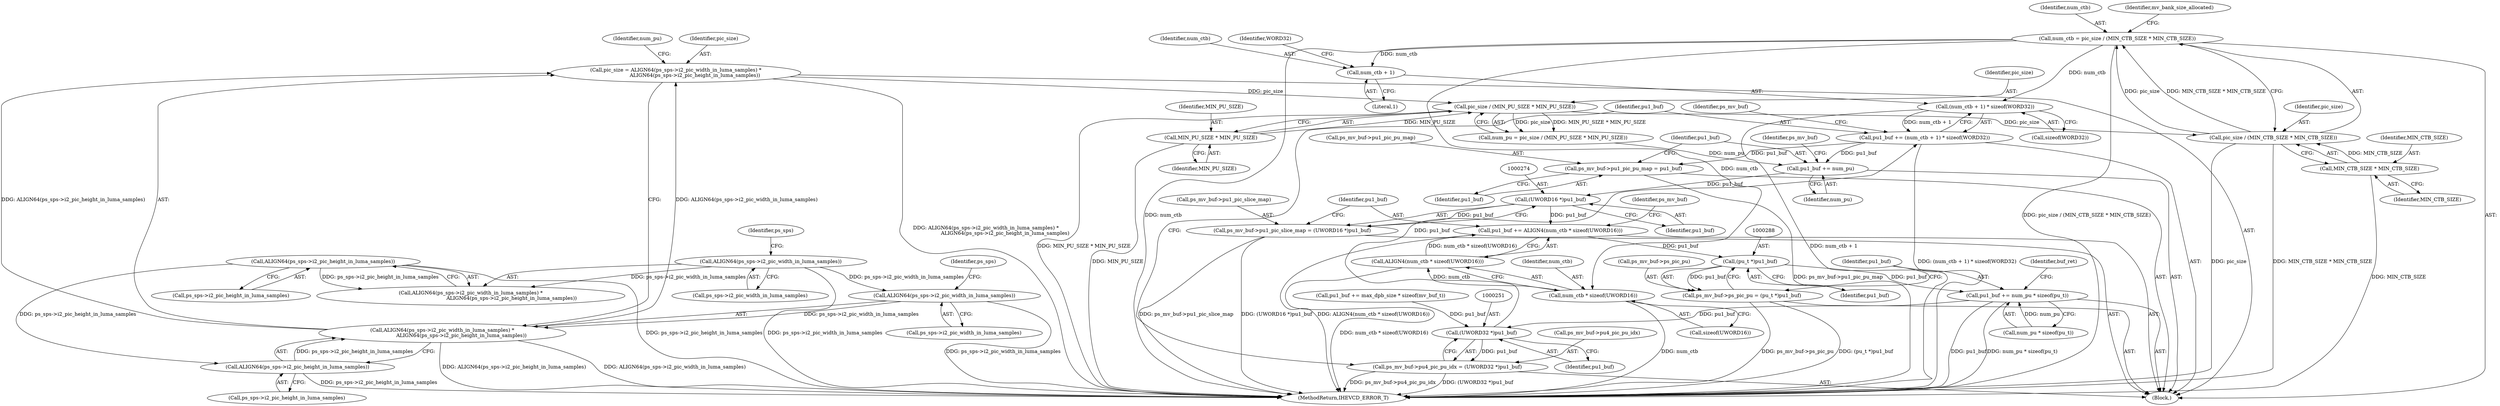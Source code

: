 digraph "0_Android_913d9e8d93d6b81bb8eac3fc2c1426651f5b259d_1@integer" {
"1000222" [label="(Call,num_ctb = pic_size / (MIN_CTB_SIZE * MIN_CTB_SIZE))"];
"1000224" [label="(Call,pic_size / (MIN_CTB_SIZE * MIN_CTB_SIZE))"];
"1000217" [label="(Call,pic_size / (MIN_PU_SIZE * MIN_PU_SIZE))"];
"1000204" [label="(Call,pic_size = ALIGN64(ps_sps->i2_pic_width_in_luma_samples) *\n                        ALIGN64(ps_sps->i2_pic_height_in_luma_samples))"];
"1000206" [label="(Call,ALIGN64(ps_sps->i2_pic_width_in_luma_samples) *\n                        ALIGN64(ps_sps->i2_pic_height_in_luma_samples))"];
"1000207" [label="(Call,ALIGN64(ps_sps->i2_pic_width_in_luma_samples))"];
"1000182" [label="(Call,ALIGN64(ps_sps->i2_pic_width_in_luma_samples))"];
"1000211" [label="(Call,ALIGN64(ps_sps->i2_pic_height_in_luma_samples))"];
"1000186" [label="(Call,ALIGN64(ps_sps->i2_pic_height_in_luma_samples))"];
"1000219" [label="(Call,MIN_PU_SIZE * MIN_PU_SIZE)"];
"1000226" [label="(Call,MIN_CTB_SIZE * MIN_CTB_SIZE)"];
"1000255" [label="(Call,(num_ctb + 1) * sizeof(WORD32))"];
"1000253" [label="(Call,pu1_buf += (num_ctb + 1) * sizeof(WORD32))"];
"1000261" [label="(Call,ps_mv_buf->pu1_pic_pu_map = pu1_buf)"];
"1000266" [label="(Call,pu1_buf += num_pu)"];
"1000273" [label="(Call,(UWORD16 *)pu1_buf)"];
"1000269" [label="(Call,ps_mv_buf->pu1_pic_slice_map = (UWORD16 *)pu1_buf)"];
"1000276" [label="(Call,pu1_buf += ALIGN4(num_ctb * sizeof(UWORD16)))"];
"1000287" [label="(Call,(pu_t *)pu1_buf)"];
"1000283" [label="(Call,ps_mv_buf->ps_pic_pu = (pu_t *)pu1_buf)"];
"1000290" [label="(Call,pu1_buf += num_pu * sizeof(pu_t))"];
"1000250" [label="(Call,(UWORD32 *)pu1_buf)"];
"1000246" [label="(Call,ps_mv_buf->pu4_pic_pu_idx = (UWORD32 *)pu1_buf)"];
"1000256" [label="(Call,num_ctb + 1)"];
"1000279" [label="(Call,num_ctb * sizeof(UWORD16))"];
"1000278" [label="(Call,ALIGN4(num_ctb * sizeof(UWORD16)))"];
"1000204" [label="(Call,pic_size = ALIGN64(ps_sps->i2_pic_width_in_luma_samples) *\n                        ALIGN64(ps_sps->i2_pic_height_in_luma_samples))"];
"1000227" [label="(Identifier,MIN_CTB_SIZE)"];
"1000261" [label="(Call,ps_mv_buf->pu1_pic_pu_map = pu1_buf)"];
"1000265" [label="(Identifier,pu1_buf)"];
"1000250" [label="(Call,(UWORD32 *)pu1_buf)"];
"1000283" [label="(Call,ps_mv_buf->ps_pic_pu = (pu_t *)pu1_buf)"];
"1000289" [label="(Identifier,pu1_buf)"];
"1000252" [label="(Identifier,pu1_buf)"];
"1000258" [label="(Literal,1)"];
"1000211" [label="(Call,ALIGN64(ps_sps->i2_pic_height_in_luma_samples))"];
"1000253" [label="(Call,pu1_buf += (num_ctb + 1) * sizeof(WORD32))"];
"1000273" [label="(Call,(UWORD16 *)pu1_buf)"];
"1000291" [label="(Identifier,pu1_buf)"];
"1000268" [label="(Identifier,num_pu)"];
"1000219" [label="(Call,MIN_PU_SIZE * MIN_PU_SIZE)"];
"1000324" [label="(MethodReturn,IHEVCD_ERROR_T)"];
"1000213" [label="(Identifier,ps_sps)"];
"1000277" [label="(Identifier,pu1_buf)"];
"1000287" [label="(Call,(pu_t *)pu1_buf)"];
"1000208" [label="(Call,ps_sps->i2_pic_width_in_luma_samples)"];
"1000224" [label="(Call,pic_size / (MIN_CTB_SIZE * MIN_CTB_SIZE))"];
"1000254" [label="(Identifier,pu1_buf)"];
"1000276" [label="(Call,pu1_buf += ALIGN4(num_ctb * sizeof(UWORD16)))"];
"1000269" [label="(Call,ps_mv_buf->pu1_pic_slice_map = (UWORD16 *)pu1_buf)"];
"1000212" [label="(Call,ps_sps->i2_pic_height_in_luma_samples)"];
"1000157" [label="(Call,pu1_buf += max_dpb_size * sizeof(mv_buf_t))"];
"1000223" [label="(Identifier,num_ctb)"];
"1000218" [label="(Identifier,pic_size)"];
"1000292" [label="(Call,num_pu * sizeof(pu_t))"];
"1000266" [label="(Call,pu1_buf += num_pu)"];
"1000216" [label="(Identifier,num_pu)"];
"1000182" [label="(Call,ALIGN64(ps_sps->i2_pic_width_in_luma_samples))"];
"1000228" [label="(Identifier,MIN_CTB_SIZE)"];
"1000275" [label="(Identifier,pu1_buf)"];
"1000270" [label="(Call,ps_mv_buf->pu1_pic_slice_map)"];
"1000257" [label="(Identifier,num_ctb)"];
"1000262" [label="(Call,ps_mv_buf->pu1_pic_pu_map)"];
"1000255" [label="(Call,(num_ctb + 1) * sizeof(WORD32))"];
"1000186" [label="(Call,ALIGN64(ps_sps->i2_pic_height_in_luma_samples))"];
"1000284" [label="(Call,ps_mv_buf->ps_pic_pu)"];
"1000260" [label="(Identifier,WORD32)"];
"1000297" [label="(Identifier,buf_ret)"];
"1000188" [label="(Identifier,ps_sps)"];
"1000221" [label="(Identifier,MIN_PU_SIZE)"];
"1000187" [label="(Call,ps_sps->i2_pic_height_in_luma_samples)"];
"1000278" [label="(Call,ALIGN4(num_ctb * sizeof(UWORD16)))"];
"1000267" [label="(Identifier,pu1_buf)"];
"1000247" [label="(Call,ps_mv_buf->pu4_pic_pu_idx)"];
"1000183" [label="(Call,ps_sps->i2_pic_width_in_luma_samples)"];
"1000263" [label="(Identifier,ps_mv_buf)"];
"1000222" [label="(Call,num_ctb = pic_size / (MIN_CTB_SIZE * MIN_CTB_SIZE))"];
"1000199" [label="(Block,)"];
"1000279" [label="(Call,num_ctb * sizeof(UWORD16))"];
"1000220" [label="(Identifier,MIN_PU_SIZE)"];
"1000256" [label="(Call,num_ctb + 1)"];
"1000271" [label="(Identifier,ps_mv_buf)"];
"1000226" [label="(Call,MIN_CTB_SIZE * MIN_CTB_SIZE)"];
"1000259" [label="(Call,sizeof(WORD32))"];
"1000225" [label="(Identifier,pic_size)"];
"1000246" [label="(Call,ps_mv_buf->pu4_pic_pu_idx = (UWORD32 *)pu1_buf)"];
"1000230" [label="(Identifier,mv_bank_size_allocated)"];
"1000206" [label="(Call,ALIGN64(ps_sps->i2_pic_width_in_luma_samples) *\n                        ALIGN64(ps_sps->i2_pic_height_in_luma_samples))"];
"1000215" [label="(Call,num_pu = pic_size / (MIN_PU_SIZE * MIN_PU_SIZE))"];
"1000205" [label="(Identifier,pic_size)"];
"1000280" [label="(Identifier,num_ctb)"];
"1000285" [label="(Identifier,ps_mv_buf)"];
"1000290" [label="(Call,pu1_buf += num_pu * sizeof(pu_t))"];
"1000181" [label="(Call,ALIGN64(ps_sps->i2_pic_width_in_luma_samples) *\n                                                   ALIGN64(ps_sps->i2_pic_height_in_luma_samples))"];
"1000207" [label="(Call,ALIGN64(ps_sps->i2_pic_width_in_luma_samples))"];
"1000217" [label="(Call,pic_size / (MIN_PU_SIZE * MIN_PU_SIZE))"];
"1000281" [label="(Call,sizeof(UWORD16))"];
"1000222" -> "1000199"  [label="AST: "];
"1000222" -> "1000224"  [label="CFG: "];
"1000223" -> "1000222"  [label="AST: "];
"1000224" -> "1000222"  [label="AST: "];
"1000230" -> "1000222"  [label="CFG: "];
"1000222" -> "1000324"  [label="DDG: num_ctb"];
"1000222" -> "1000324"  [label="DDG: pic_size / (MIN_CTB_SIZE * MIN_CTB_SIZE)"];
"1000224" -> "1000222"  [label="DDG: pic_size"];
"1000224" -> "1000222"  [label="DDG: MIN_CTB_SIZE * MIN_CTB_SIZE"];
"1000222" -> "1000255"  [label="DDG: num_ctb"];
"1000222" -> "1000256"  [label="DDG: num_ctb"];
"1000222" -> "1000279"  [label="DDG: num_ctb"];
"1000224" -> "1000226"  [label="CFG: "];
"1000225" -> "1000224"  [label="AST: "];
"1000226" -> "1000224"  [label="AST: "];
"1000224" -> "1000324"  [label="DDG: pic_size"];
"1000224" -> "1000324"  [label="DDG: MIN_CTB_SIZE * MIN_CTB_SIZE"];
"1000217" -> "1000224"  [label="DDG: pic_size"];
"1000226" -> "1000224"  [label="DDG: MIN_CTB_SIZE"];
"1000217" -> "1000215"  [label="AST: "];
"1000217" -> "1000219"  [label="CFG: "];
"1000218" -> "1000217"  [label="AST: "];
"1000219" -> "1000217"  [label="AST: "];
"1000215" -> "1000217"  [label="CFG: "];
"1000217" -> "1000324"  [label="DDG: MIN_PU_SIZE * MIN_PU_SIZE"];
"1000217" -> "1000215"  [label="DDG: pic_size"];
"1000217" -> "1000215"  [label="DDG: MIN_PU_SIZE * MIN_PU_SIZE"];
"1000204" -> "1000217"  [label="DDG: pic_size"];
"1000219" -> "1000217"  [label="DDG: MIN_PU_SIZE"];
"1000204" -> "1000199"  [label="AST: "];
"1000204" -> "1000206"  [label="CFG: "];
"1000205" -> "1000204"  [label="AST: "];
"1000206" -> "1000204"  [label="AST: "];
"1000216" -> "1000204"  [label="CFG: "];
"1000204" -> "1000324"  [label="DDG: ALIGN64(ps_sps->i2_pic_width_in_luma_samples) *\n                        ALIGN64(ps_sps->i2_pic_height_in_luma_samples)"];
"1000206" -> "1000204"  [label="DDG: ALIGN64(ps_sps->i2_pic_width_in_luma_samples)"];
"1000206" -> "1000204"  [label="DDG: ALIGN64(ps_sps->i2_pic_height_in_luma_samples)"];
"1000206" -> "1000211"  [label="CFG: "];
"1000207" -> "1000206"  [label="AST: "];
"1000211" -> "1000206"  [label="AST: "];
"1000206" -> "1000324"  [label="DDG: ALIGN64(ps_sps->i2_pic_width_in_luma_samples)"];
"1000206" -> "1000324"  [label="DDG: ALIGN64(ps_sps->i2_pic_height_in_luma_samples)"];
"1000207" -> "1000206"  [label="DDG: ps_sps->i2_pic_width_in_luma_samples"];
"1000211" -> "1000206"  [label="DDG: ps_sps->i2_pic_height_in_luma_samples"];
"1000207" -> "1000208"  [label="CFG: "];
"1000208" -> "1000207"  [label="AST: "];
"1000213" -> "1000207"  [label="CFG: "];
"1000207" -> "1000324"  [label="DDG: ps_sps->i2_pic_width_in_luma_samples"];
"1000182" -> "1000207"  [label="DDG: ps_sps->i2_pic_width_in_luma_samples"];
"1000182" -> "1000181"  [label="AST: "];
"1000182" -> "1000183"  [label="CFG: "];
"1000183" -> "1000182"  [label="AST: "];
"1000188" -> "1000182"  [label="CFG: "];
"1000182" -> "1000324"  [label="DDG: ps_sps->i2_pic_width_in_luma_samples"];
"1000182" -> "1000181"  [label="DDG: ps_sps->i2_pic_width_in_luma_samples"];
"1000211" -> "1000212"  [label="CFG: "];
"1000212" -> "1000211"  [label="AST: "];
"1000211" -> "1000324"  [label="DDG: ps_sps->i2_pic_height_in_luma_samples"];
"1000186" -> "1000211"  [label="DDG: ps_sps->i2_pic_height_in_luma_samples"];
"1000186" -> "1000181"  [label="AST: "];
"1000186" -> "1000187"  [label="CFG: "];
"1000187" -> "1000186"  [label="AST: "];
"1000181" -> "1000186"  [label="CFG: "];
"1000186" -> "1000324"  [label="DDG: ps_sps->i2_pic_height_in_luma_samples"];
"1000186" -> "1000181"  [label="DDG: ps_sps->i2_pic_height_in_luma_samples"];
"1000219" -> "1000221"  [label="CFG: "];
"1000220" -> "1000219"  [label="AST: "];
"1000221" -> "1000219"  [label="AST: "];
"1000219" -> "1000324"  [label="DDG: MIN_PU_SIZE"];
"1000226" -> "1000228"  [label="CFG: "];
"1000227" -> "1000226"  [label="AST: "];
"1000228" -> "1000226"  [label="AST: "];
"1000226" -> "1000324"  [label="DDG: MIN_CTB_SIZE"];
"1000255" -> "1000253"  [label="AST: "];
"1000255" -> "1000259"  [label="CFG: "];
"1000256" -> "1000255"  [label="AST: "];
"1000259" -> "1000255"  [label="AST: "];
"1000253" -> "1000255"  [label="CFG: "];
"1000255" -> "1000324"  [label="DDG: num_ctb + 1"];
"1000255" -> "1000253"  [label="DDG: num_ctb + 1"];
"1000253" -> "1000199"  [label="AST: "];
"1000254" -> "1000253"  [label="AST: "];
"1000263" -> "1000253"  [label="CFG: "];
"1000253" -> "1000324"  [label="DDG: (num_ctb + 1) * sizeof(WORD32)"];
"1000250" -> "1000253"  [label="DDG: pu1_buf"];
"1000253" -> "1000261"  [label="DDG: pu1_buf"];
"1000253" -> "1000266"  [label="DDG: pu1_buf"];
"1000261" -> "1000199"  [label="AST: "];
"1000261" -> "1000265"  [label="CFG: "];
"1000262" -> "1000261"  [label="AST: "];
"1000265" -> "1000261"  [label="AST: "];
"1000267" -> "1000261"  [label="CFG: "];
"1000261" -> "1000324"  [label="DDG: ps_mv_buf->pu1_pic_pu_map"];
"1000266" -> "1000199"  [label="AST: "];
"1000266" -> "1000268"  [label="CFG: "];
"1000267" -> "1000266"  [label="AST: "];
"1000268" -> "1000266"  [label="AST: "];
"1000271" -> "1000266"  [label="CFG: "];
"1000215" -> "1000266"  [label="DDG: num_pu"];
"1000266" -> "1000273"  [label="DDG: pu1_buf"];
"1000273" -> "1000269"  [label="AST: "];
"1000273" -> "1000275"  [label="CFG: "];
"1000274" -> "1000273"  [label="AST: "];
"1000275" -> "1000273"  [label="AST: "];
"1000269" -> "1000273"  [label="CFG: "];
"1000273" -> "1000269"  [label="DDG: pu1_buf"];
"1000273" -> "1000276"  [label="DDG: pu1_buf"];
"1000269" -> "1000199"  [label="AST: "];
"1000270" -> "1000269"  [label="AST: "];
"1000277" -> "1000269"  [label="CFG: "];
"1000269" -> "1000324"  [label="DDG: (UWORD16 *)pu1_buf"];
"1000269" -> "1000324"  [label="DDG: ps_mv_buf->pu1_pic_slice_map"];
"1000276" -> "1000199"  [label="AST: "];
"1000276" -> "1000278"  [label="CFG: "];
"1000277" -> "1000276"  [label="AST: "];
"1000278" -> "1000276"  [label="AST: "];
"1000285" -> "1000276"  [label="CFG: "];
"1000276" -> "1000324"  [label="DDG: ALIGN4(num_ctb * sizeof(UWORD16))"];
"1000278" -> "1000276"  [label="DDG: num_ctb * sizeof(UWORD16)"];
"1000276" -> "1000287"  [label="DDG: pu1_buf"];
"1000287" -> "1000283"  [label="AST: "];
"1000287" -> "1000289"  [label="CFG: "];
"1000288" -> "1000287"  [label="AST: "];
"1000289" -> "1000287"  [label="AST: "];
"1000283" -> "1000287"  [label="CFG: "];
"1000287" -> "1000283"  [label="DDG: pu1_buf"];
"1000287" -> "1000290"  [label="DDG: pu1_buf"];
"1000283" -> "1000199"  [label="AST: "];
"1000284" -> "1000283"  [label="AST: "];
"1000291" -> "1000283"  [label="CFG: "];
"1000283" -> "1000324"  [label="DDG: ps_mv_buf->ps_pic_pu"];
"1000283" -> "1000324"  [label="DDG: (pu_t *)pu1_buf"];
"1000290" -> "1000199"  [label="AST: "];
"1000290" -> "1000292"  [label="CFG: "];
"1000291" -> "1000290"  [label="AST: "];
"1000292" -> "1000290"  [label="AST: "];
"1000297" -> "1000290"  [label="CFG: "];
"1000290" -> "1000324"  [label="DDG: pu1_buf"];
"1000290" -> "1000324"  [label="DDG: num_pu * sizeof(pu_t)"];
"1000290" -> "1000250"  [label="DDG: pu1_buf"];
"1000292" -> "1000290"  [label="DDG: num_pu"];
"1000250" -> "1000246"  [label="AST: "];
"1000250" -> "1000252"  [label="CFG: "];
"1000251" -> "1000250"  [label="AST: "];
"1000252" -> "1000250"  [label="AST: "];
"1000246" -> "1000250"  [label="CFG: "];
"1000250" -> "1000246"  [label="DDG: pu1_buf"];
"1000157" -> "1000250"  [label="DDG: pu1_buf"];
"1000246" -> "1000199"  [label="AST: "];
"1000247" -> "1000246"  [label="AST: "];
"1000254" -> "1000246"  [label="CFG: "];
"1000246" -> "1000324"  [label="DDG: (UWORD32 *)pu1_buf"];
"1000246" -> "1000324"  [label="DDG: ps_mv_buf->pu4_pic_pu_idx"];
"1000256" -> "1000258"  [label="CFG: "];
"1000257" -> "1000256"  [label="AST: "];
"1000258" -> "1000256"  [label="AST: "];
"1000260" -> "1000256"  [label="CFG: "];
"1000279" -> "1000278"  [label="AST: "];
"1000279" -> "1000281"  [label="CFG: "];
"1000280" -> "1000279"  [label="AST: "];
"1000281" -> "1000279"  [label="AST: "];
"1000278" -> "1000279"  [label="CFG: "];
"1000279" -> "1000324"  [label="DDG: num_ctb"];
"1000279" -> "1000278"  [label="DDG: num_ctb"];
"1000278" -> "1000324"  [label="DDG: num_ctb * sizeof(UWORD16)"];
}

